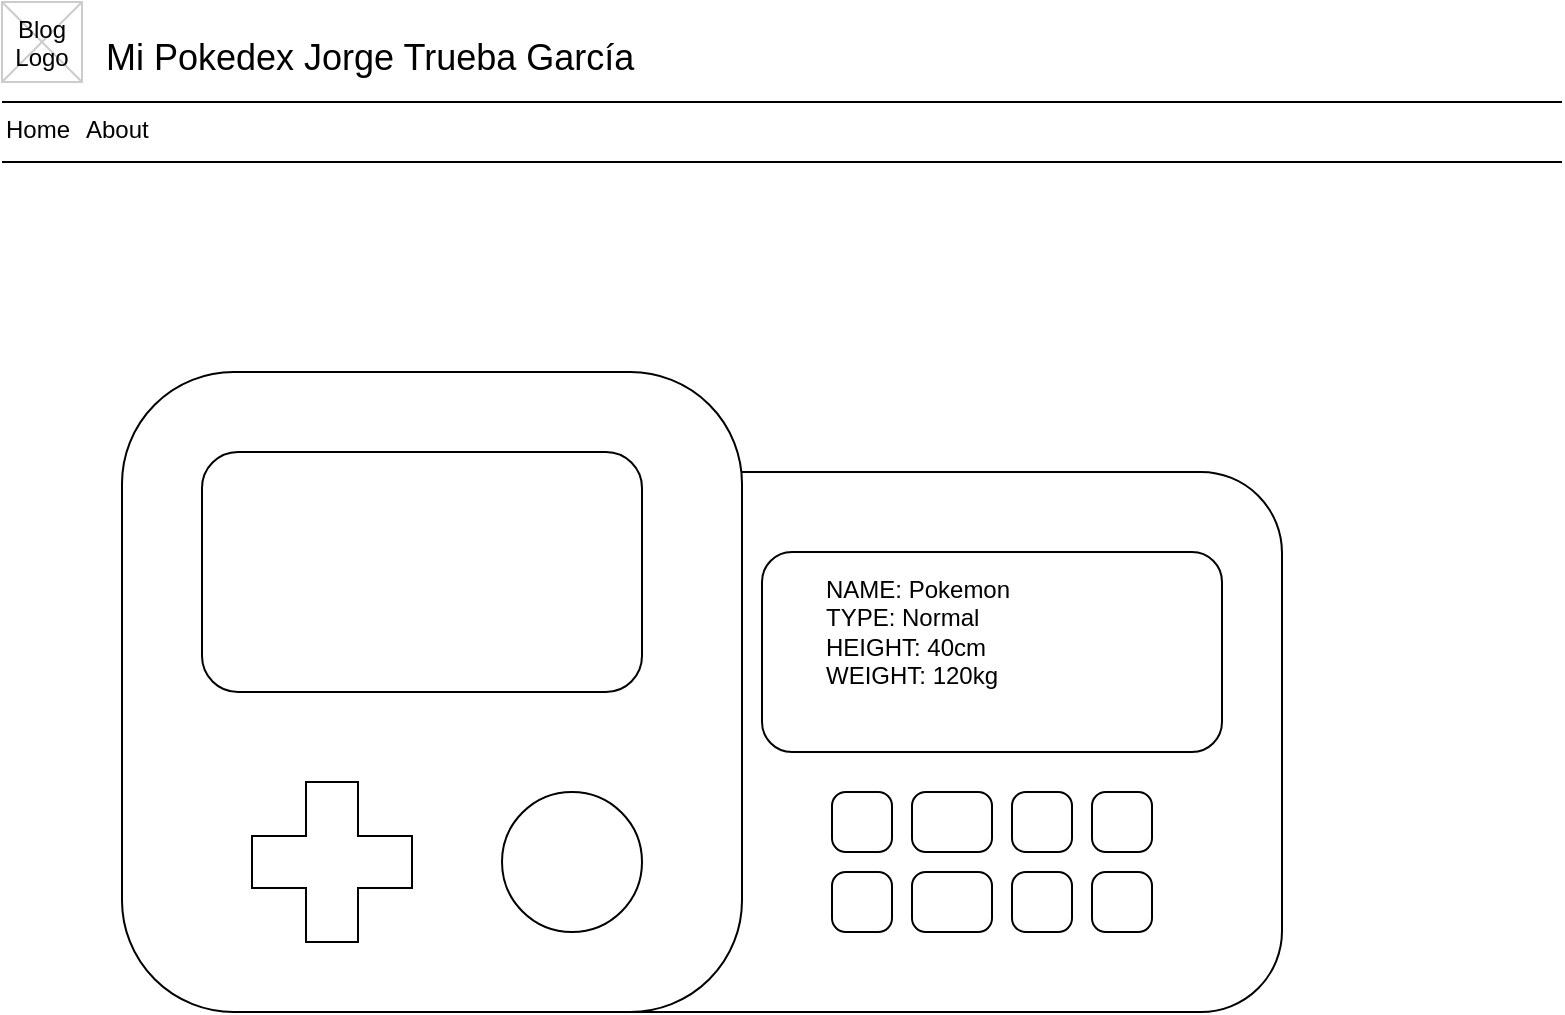 <mxfile version="15.3.2" type="device"><diagram name="Page-1" id="f1b7ffb7-ca1e-a977-7cf5-a751b3c06c05"><mxGraphModel dx="868" dy="482" grid="1" gridSize="10" guides="1" tooltips="1" connect="1" arrows="1" fold="1" page="1" pageScale="1" pageWidth="826" pageHeight="1169" background="none" math="0" shadow="0"><root><mxCell id="0"/><mxCell id="1" parent="0"/><mxCell id="4ulY1KW_HbJy7HfrYjpv-72" value="" style="rounded=1;whiteSpace=wrap;html=1;" vertex="1" parent="1"><mxGeometry x="240" y="250" width="420" height="270" as="geometry"/></mxCell><mxCell id="4ulY1KW_HbJy7HfrYjpv-88" value="" style="shape=square;whiteSpace=wrap;html=1;align=left;direction=west;rounded=1;arcSize=18;" vertex="1" parent="1"><mxGeometry x="80" y="200" width="310" height="320" as="geometry"/></mxCell><mxCell id="2" value="Mi Pokedex Jorge Trueba García" style="text;spacingTop=-5;fontSize=18;fontStyle=0" parent="1" vertex="1"><mxGeometry x="70" y="30" width="230" height="20" as="geometry"/></mxCell><mxCell id="3" value="" style="line;strokeWidth=1" parent="1" vertex="1"><mxGeometry x="20" y="60" width="780" height="10" as="geometry"/></mxCell><mxCell id="4" value="" style="line;strokeWidth=1" parent="1" vertex="1"><mxGeometry x="20" y="90" width="780" height="10" as="geometry"/></mxCell><mxCell id="5" value="Home" style="text;spacingTop=-5;" parent="1" vertex="1"><mxGeometry x="20" y="70.0" width="30" height="20" as="geometry"/></mxCell><mxCell id="6" value="About" style="text;spacingTop=-5;" parent="1" vertex="1"><mxGeometry x="60.0" y="70.0" width="30" height="20" as="geometry"/></mxCell><mxCell id="20" value="" style="verticalLabelPosition=bottom;verticalAlign=top;strokeWidth=1;shape=mxgraph.mockup.graphics.iconGrid;strokeColor=#CCCCCC;gridSize=1,1;" parent="1" vertex="1"><mxGeometry x="20" y="15" width="40" height="40" as="geometry"/></mxCell><mxCell id="21" value="Blog &#10;Logo" style="text;spacingTop=-5;align=center" parent="1" vertex="1"><mxGeometry x="20" y="20" width="40" height="40" as="geometry"/></mxCell><mxCell id="4ulY1KW_HbJy7HfrYjpv-69" value="" style="rounded=1;whiteSpace=wrap;html=1;" vertex="1" parent="1"><mxGeometry x="120" y="240" width="220" height="120" as="geometry"/></mxCell><mxCell id="4ulY1KW_HbJy7HfrYjpv-73" value="" style="rounded=1;whiteSpace=wrap;html=1;" vertex="1" parent="1"><mxGeometry x="400" y="290" width="230" height="100" as="geometry"/></mxCell><mxCell id="4ulY1KW_HbJy7HfrYjpv-74" value="" style="rounded=1;whiteSpace=wrap;html=1;arcSize=23;" vertex="1" parent="1"><mxGeometry x="435" y="410" width="30" height="30" as="geometry"/></mxCell><mxCell id="4ulY1KW_HbJy7HfrYjpv-75" value="" style="rounded=1;whiteSpace=wrap;html=1;arcSize=23;" vertex="1" parent="1"><mxGeometry x="475" y="410" width="40" height="30" as="geometry"/></mxCell><mxCell id="4ulY1KW_HbJy7HfrYjpv-76" value="" style="rounded=1;whiteSpace=wrap;html=1;arcSize=23;" vertex="1" parent="1"><mxGeometry x="525" y="410" width="30" height="30" as="geometry"/></mxCell><mxCell id="4ulY1KW_HbJy7HfrYjpv-77" value="" style="rounded=1;whiteSpace=wrap;html=1;arcSize=23;" vertex="1" parent="1"><mxGeometry x="565" y="410" width="30" height="30" as="geometry"/></mxCell><mxCell id="4ulY1KW_HbJy7HfrYjpv-78" value="" style="rounded=1;whiteSpace=wrap;html=1;arcSize=23;" vertex="1" parent="1"><mxGeometry x="435" y="450" width="30" height="30" as="geometry"/></mxCell><mxCell id="4ulY1KW_HbJy7HfrYjpv-79" value="" style="rounded=1;whiteSpace=wrap;html=1;arcSize=23;" vertex="1" parent="1"><mxGeometry x="475" y="450" width="40" height="30" as="geometry"/></mxCell><mxCell id="4ulY1KW_HbJy7HfrYjpv-80" value="" style="rounded=1;whiteSpace=wrap;html=1;arcSize=23;" vertex="1" parent="1"><mxGeometry x="525" y="450" width="30" height="30" as="geometry"/></mxCell><mxCell id="4ulY1KW_HbJy7HfrYjpv-81" value="" style="rounded=1;whiteSpace=wrap;html=1;arcSize=23;" vertex="1" parent="1"><mxGeometry x="565" y="450" width="30" height="30" as="geometry"/></mxCell><mxCell id="4ulY1KW_HbJy7HfrYjpv-84" value="" style="ellipse;whiteSpace=wrap;html=1;aspect=fixed;" vertex="1" parent="1"><mxGeometry x="270" y="410" width="70" height="70" as="geometry"/></mxCell><mxCell id="4ulY1KW_HbJy7HfrYjpv-85" value="NAME: Pokemon&lt;br&gt;TYPE: Normal&lt;br&gt;HEIGHT: 40cm&lt;br&gt;WEIGHT: 120kg&lt;br&gt;" style="text;html=1;strokeColor=none;fillColor=none;align=left;verticalAlign=middle;whiteSpace=wrap;rounded=0;" vertex="1" parent="1"><mxGeometry x="430" y="320" width="120" height="20" as="geometry"/></mxCell><mxCell id="4ulY1KW_HbJy7HfrYjpv-87" value="" style="shape=cross;whiteSpace=wrap;html=1;align=left;size=0.325;" vertex="1" parent="1"><mxGeometry x="145" y="405" width="80" height="80" as="geometry"/></mxCell></root></mxGraphModel></diagram></mxfile>